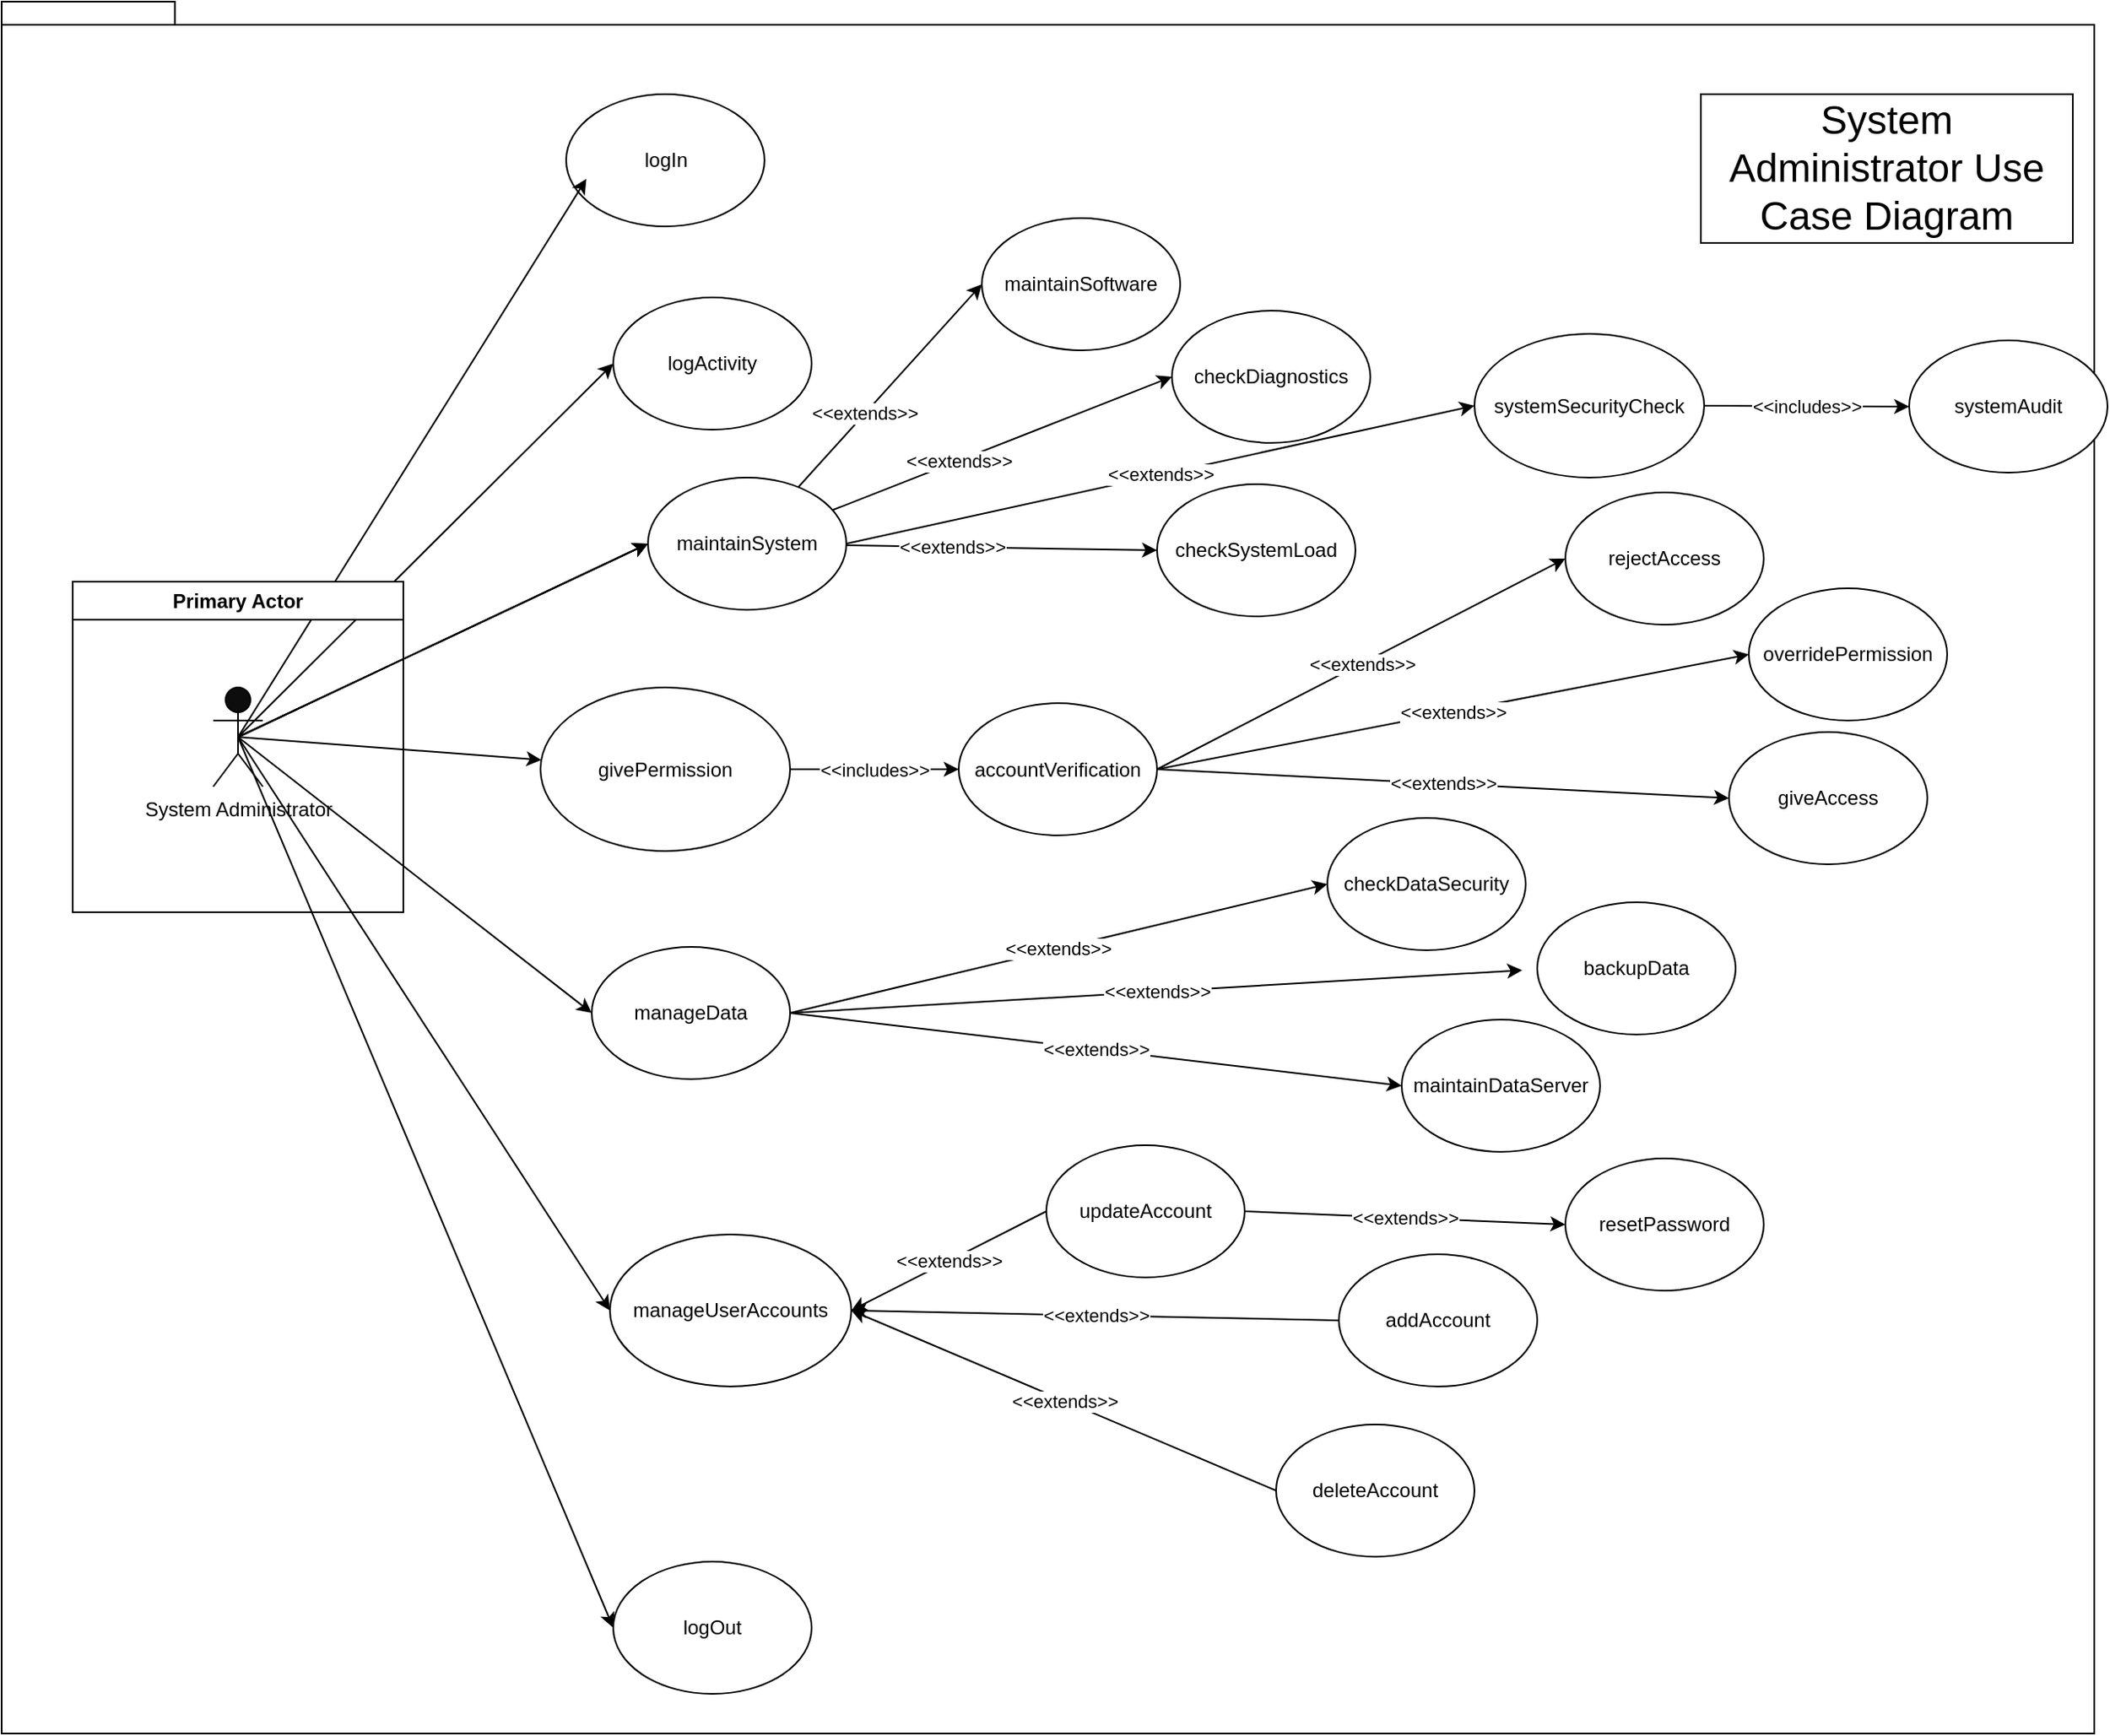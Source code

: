 <mxfile version="24.7.16">
  <diagram name="Page-1" id="twDvhtgVF-Ve9I6iekdA">
    <mxGraphModel dx="3625" dy="1815" grid="0" gridSize="10" guides="1" tooltips="1" connect="1" arrows="1" fold="1" page="0" pageScale="1" pageWidth="850" pageHeight="1100" math="0" shadow="0">
      <root>
        <mxCell id="0" />
        <mxCell id="1" parent="0" />
        <mxCell id="4P_DZhee5pJh1wVSsmIm-3" value="" style="shape=folder;fontStyle=1;spacingTop=10;tabWidth=40;tabHeight=14;tabPosition=left;html=1;whiteSpace=wrap;strokeColor=default;fillColor=default;" parent="1" vertex="1">
          <mxGeometry x="-302" y="-239" width="1266" height="1048" as="geometry" />
        </mxCell>
        <mxCell id="THxBq8Z5EoYOMyfSU2FK-3" value="checkSystemLoad" style="ellipse;whiteSpace=wrap;html=1;strokeColor=default;fillColor=default;" parent="1" vertex="1">
          <mxGeometry x="397" y="53" width="120" height="80" as="geometry" />
        </mxCell>
        <mxCell id="THxBq8Z5EoYOMyfSU2FK-4" value="maintainSoftware" style="ellipse;whiteSpace=wrap;html=1;strokeColor=default;fillColor=default;" parent="1" vertex="1">
          <mxGeometry x="291" y="-108" width="120" height="80" as="geometry" />
        </mxCell>
        <mxCell id="THxBq8Z5EoYOMyfSU2FK-5" value="manageUserAccounts" style="ellipse;whiteSpace=wrap;html=1;strokeColor=default;fillColor=default;" parent="1" vertex="1">
          <mxGeometry x="66" y="507" width="146" height="92" as="geometry" />
        </mxCell>
        <mxCell id="THxBq8Z5EoYOMyfSU2FK-6" value="addAccount" style="ellipse;whiteSpace=wrap;html=1;strokeColor=default;fillColor=default;" parent="1" vertex="1">
          <mxGeometry x="507" y="519" width="120" height="80" as="geometry" />
        </mxCell>
        <mxCell id="THxBq8Z5EoYOMyfSU2FK-7" value="updateAccount" style="ellipse;whiteSpace=wrap;html=1;strokeColor=default;fillColor=default;" parent="1" vertex="1">
          <mxGeometry x="330" y="453" width="120" height="80" as="geometry" />
        </mxCell>
        <mxCell id="THxBq8Z5EoYOMyfSU2FK-8" value="deleteAccount" style="ellipse;whiteSpace=wrap;html=1;strokeColor=default;fillColor=default;" parent="1" vertex="1">
          <mxGeometry x="469" y="622" width="120" height="80" as="geometry" />
        </mxCell>
        <mxCell id="THxBq8Z5EoYOMyfSU2FK-9" value="checkDiagnostics" style="ellipse;whiteSpace=wrap;html=1;strokeColor=default;fillColor=default;" parent="1" vertex="1">
          <mxGeometry x="406" y="-52" width="120" height="80" as="geometry" />
        </mxCell>
        <mxCell id="THxBq8Z5EoYOMyfSU2FK-10" value="manageData" style="ellipse;whiteSpace=wrap;html=1;strokeColor=default;fillColor=default;" parent="1" vertex="1">
          <mxGeometry x="55" y="333" width="120" height="80" as="geometry" />
        </mxCell>
        <mxCell id="THxBq8Z5EoYOMyfSU2FK-11" value="logIn" style="ellipse;whiteSpace=wrap;html=1;strokeColor=default;fillColor=default;" parent="1" vertex="1">
          <mxGeometry x="39.5" y="-183" width="120" height="80" as="geometry" />
        </mxCell>
        <mxCell id="THxBq8Z5EoYOMyfSU2FK-12" value="givePermission" style="ellipse;whiteSpace=wrap;html=1;strokeColor=default;fillColor=default;" parent="1" vertex="1">
          <mxGeometry x="24" y="176" width="151" height="99" as="geometry" />
        </mxCell>
        <mxCell id="THxBq8Z5EoYOMyfSU2FK-20" value="" style="endArrow=classic;html=1;rounded=0;entryX=0.102;entryY=0.641;entryDx=0;entryDy=0;entryPerimeter=0;exitX=0.5;exitY=0.5;exitDx=0;exitDy=0;exitPerimeter=0;strokeColor=default;fillColor=default;" parent="1" source="THxBq8Z5EoYOMyfSU2FK-1" target="THxBq8Z5EoYOMyfSU2FK-11" edge="1">
          <mxGeometry width="50" height="50" relative="1" as="geometry">
            <mxPoint x="617" y="326" as="sourcePoint" />
            <mxPoint x="667" y="276" as="targetPoint" />
          </mxGeometry>
        </mxCell>
        <mxCell id="THxBq8Z5EoYOMyfSU2FK-22" value="&amp;lt;&amp;lt;extends&amp;gt;&amp;gt;" style="endArrow=classic;html=1;rounded=0;exitX=0.5;exitY=0.5;exitDx=0;exitDy=0;exitPerimeter=0;entryX=0;entryY=0.5;entryDx=0;entryDy=0;strokeColor=default;fillColor=default;" parent="1" source="THxBq8Z5EoYOMyfSU2FK-45" target="THxBq8Z5EoYOMyfSU2FK-3" edge="1">
          <mxGeometry width="50" height="50" relative="1" as="geometry">
            <mxPoint x="-92" y="208" as="sourcePoint" />
            <mxPoint x="-42" y="158" as="targetPoint" />
          </mxGeometry>
        </mxCell>
        <mxCell id="THxBq8Z5EoYOMyfSU2FK-24" value="" style="endArrow=classic;html=1;rounded=0;exitX=0.5;exitY=0.5;exitDx=0;exitDy=0;exitPerimeter=0;strokeColor=default;fillColor=default;" parent="1" source="THxBq8Z5EoYOMyfSU2FK-1" target="THxBq8Z5EoYOMyfSU2FK-12" edge="1">
          <mxGeometry width="50" height="50" relative="1" as="geometry">
            <mxPoint x="-143" y="213" as="sourcePoint" />
            <mxPoint x="-82" y="368" as="targetPoint" />
          </mxGeometry>
        </mxCell>
        <mxCell id="THxBq8Z5EoYOMyfSU2FK-26" value="&amp;lt;&amp;lt;extends&amp;gt;&amp;gt;" style="endArrow=classic;html=1;rounded=0;entryX=0;entryY=0.5;entryDx=0;entryDy=0;exitX=0.5;exitY=0.5;exitDx=0;exitDy=0;exitPerimeter=0;strokeColor=default;fillColor=default;" parent="1" source="THxBq8Z5EoYOMyfSU2FK-45" target="THxBq8Z5EoYOMyfSU2FK-4" edge="1">
          <mxGeometry width="50" height="50" relative="1" as="geometry">
            <mxPoint x="-133" y="223" as="sourcePoint" />
            <mxPoint x="-50" y="365" as="targetPoint" />
          </mxGeometry>
        </mxCell>
        <mxCell id="THxBq8Z5EoYOMyfSU2FK-27" value="&amp;lt;&amp;lt;extends&amp;gt;&amp;gt;" style="endArrow=classic;html=1;rounded=0;exitX=0.5;exitY=0.5;exitDx=0;exitDy=0;exitPerimeter=0;entryX=0;entryY=0.5;entryDx=0;entryDy=0;strokeColor=default;fillColor=default;" parent="1" source="THxBq8Z5EoYOMyfSU2FK-45" target="THxBq8Z5EoYOMyfSU2FK-9" edge="1">
          <mxGeometry width="50" height="50" relative="1" as="geometry">
            <mxPoint x="-123" y="233" as="sourcePoint" />
            <mxPoint x="-40" y="375" as="targetPoint" />
          </mxGeometry>
        </mxCell>
        <mxCell id="THxBq8Z5EoYOMyfSU2FK-28" value="" style="endArrow=classic;html=1;rounded=0;exitX=0.5;exitY=0.5;exitDx=0;exitDy=0;exitPerimeter=0;entryX=0;entryY=0.5;entryDx=0;entryDy=0;strokeColor=default;fillColor=default;" parent="1" source="THxBq8Z5EoYOMyfSU2FK-1" target="THxBq8Z5EoYOMyfSU2FK-10" edge="1">
          <mxGeometry width="50" height="50" relative="1" as="geometry">
            <mxPoint x="-113" y="243" as="sourcePoint" />
            <mxPoint x="-30" y="385" as="targetPoint" />
          </mxGeometry>
        </mxCell>
        <mxCell id="THxBq8Z5EoYOMyfSU2FK-29" value="" style="endArrow=classic;html=1;rounded=0;exitX=0.5;exitY=0.5;exitDx=0;exitDy=0;exitPerimeter=0;entryX=0;entryY=0.5;entryDx=0;entryDy=0;strokeColor=default;fillColor=default;" parent="1" source="THxBq8Z5EoYOMyfSU2FK-1" target="THxBq8Z5EoYOMyfSU2FK-5" edge="1">
          <mxGeometry width="50" height="50" relative="1" as="geometry">
            <mxPoint x="-103" y="253" as="sourcePoint" />
            <mxPoint x="-20" y="395" as="targetPoint" />
          </mxGeometry>
        </mxCell>
        <mxCell id="THxBq8Z5EoYOMyfSU2FK-30" value="&amp;lt;&amp;lt;extends&amp;gt;&amp;gt;" style="endArrow=classic;html=1;rounded=0;exitX=0;exitY=0.5;exitDx=0;exitDy=0;entryX=1;entryY=0.5;entryDx=0;entryDy=0;strokeColor=default;fillColor=default;" parent="1" source="THxBq8Z5EoYOMyfSU2FK-7" target="THxBq8Z5EoYOMyfSU2FK-5" edge="1">
          <mxGeometry width="50" height="50" relative="1" as="geometry">
            <mxPoint x="545" y="486" as="sourcePoint" />
            <mxPoint x="595" y="436" as="targetPoint" />
          </mxGeometry>
        </mxCell>
        <mxCell id="THxBq8Z5EoYOMyfSU2FK-31" value="&amp;lt;&amp;lt;extends&amp;gt;&amp;gt;" style="endArrow=classic;html=1;rounded=0;exitX=0;exitY=0.5;exitDx=0;exitDy=0;entryX=1;entryY=0.5;entryDx=0;entryDy=0;strokeColor=default;fillColor=default;" parent="1" source="THxBq8Z5EoYOMyfSU2FK-6" target="THxBq8Z5EoYOMyfSU2FK-5" edge="1">
          <mxGeometry width="50" height="50" relative="1" as="geometry">
            <mxPoint x="313" y="406" as="sourcePoint" />
            <mxPoint x="211" y="493" as="targetPoint" />
          </mxGeometry>
        </mxCell>
        <mxCell id="THxBq8Z5EoYOMyfSU2FK-32" value="&amp;lt;&amp;lt;extends&amp;gt;&amp;gt;" style="endArrow=classic;html=1;rounded=0;exitX=0;exitY=0.5;exitDx=0;exitDy=0;entryX=1;entryY=0.5;entryDx=0;entryDy=0;strokeColor=default;fillColor=default;" parent="1" source="THxBq8Z5EoYOMyfSU2FK-8" target="THxBq8Z5EoYOMyfSU2FK-5" edge="1">
          <mxGeometry width="50" height="50" relative="1" as="geometry">
            <mxPoint x="319" y="552" as="sourcePoint" />
            <mxPoint x="211" y="493" as="targetPoint" />
          </mxGeometry>
        </mxCell>
        <mxCell id="THxBq8Z5EoYOMyfSU2FK-33" value="backupData" style="ellipse;whiteSpace=wrap;html=1;strokeColor=default;fillColor=default;" parent="1" vertex="1">
          <mxGeometry x="627" y="306" width="120" height="80" as="geometry" />
        </mxCell>
        <mxCell id="THxBq8Z5EoYOMyfSU2FK-34" value="maintainDataServer" style="ellipse;whiteSpace=wrap;html=1;strokeColor=default;fillColor=default;" parent="1" vertex="1">
          <mxGeometry x="545" y="377" width="120" height="80" as="geometry" />
        </mxCell>
        <mxCell id="THxBq8Z5EoYOMyfSU2FK-35" value="checkDataSecurity" style="ellipse;whiteSpace=wrap;html=1;strokeColor=default;fillColor=default;" parent="1" vertex="1">
          <mxGeometry x="500" y="255" width="120" height="80" as="geometry" />
        </mxCell>
        <mxCell id="THxBq8Z5EoYOMyfSU2FK-36" value="logOut" style="ellipse;whiteSpace=wrap;html=1;strokeColor=default;fillColor=default;" parent="1" vertex="1">
          <mxGeometry x="68" y="705" width="120" height="80" as="geometry" />
        </mxCell>
        <mxCell id="THxBq8Z5EoYOMyfSU2FK-37" value="accountVerification" style="ellipse;whiteSpace=wrap;html=1;strokeColor=default;fillColor=default;" parent="1" vertex="1">
          <mxGeometry x="277" y="185.5" width="120" height="80" as="geometry" />
        </mxCell>
        <mxCell id="THxBq8Z5EoYOMyfSU2FK-39" value="giveAccess" style="ellipse;whiteSpace=wrap;html=1;strokeColor=default;fillColor=default;" parent="1" vertex="1">
          <mxGeometry x="743" y="203" width="120" height="80" as="geometry" />
        </mxCell>
        <mxCell id="THxBq8Z5EoYOMyfSU2FK-40" value="rejectAccess" style="ellipse;whiteSpace=wrap;html=1;strokeColor=default;fillColor=default;" parent="1" vertex="1">
          <mxGeometry x="644" y="58" width="120" height="80" as="geometry" />
        </mxCell>
        <mxCell id="THxBq8Z5EoYOMyfSU2FK-41" value="&amp;lt;&amp;lt;includes&amp;gt;&amp;gt;" style="endArrow=classic;html=1;rounded=0;exitX=1;exitY=0.5;exitDx=0;exitDy=0;entryX=0;entryY=0.5;entryDx=0;entryDy=0;strokeColor=default;fillColor=default;" parent="1" source="THxBq8Z5EoYOMyfSU2FK-12" target="THxBq8Z5EoYOMyfSU2FK-37" edge="1">
          <mxGeometry width="50" height="50" relative="1" as="geometry">
            <mxPoint x="134" y="195" as="sourcePoint" />
            <mxPoint x="184" y="145" as="targetPoint" />
          </mxGeometry>
        </mxCell>
        <mxCell id="THxBq8Z5EoYOMyfSU2FK-42" value="&amp;lt;&amp;lt;extends&amp;gt;&amp;gt;" style="endArrow=classic;html=1;rounded=0;exitX=1;exitY=0.5;exitDx=0;exitDy=0;entryX=0;entryY=0.5;entryDx=0;entryDy=0;strokeColor=default;fillColor=default;" parent="1" source="THxBq8Z5EoYOMyfSU2FK-37" target="THxBq8Z5EoYOMyfSU2FK-40" edge="1">
          <mxGeometry width="50" height="50" relative="1" as="geometry">
            <mxPoint x="424" y="148" as="sourcePoint" />
            <mxPoint x="474" y="98" as="targetPoint" />
          </mxGeometry>
        </mxCell>
        <mxCell id="THxBq8Z5EoYOMyfSU2FK-43" value="&amp;lt;&amp;lt;extends&amp;gt;&amp;gt;" style="endArrow=classic;html=1;rounded=0;exitX=1;exitY=0.5;exitDx=0;exitDy=0;entryX=0;entryY=0.5;entryDx=0;entryDy=0;strokeColor=default;fillColor=default;" parent="1" source="THxBq8Z5EoYOMyfSU2FK-37" target="THxBq8Z5EoYOMyfSU2FK-39" edge="1">
          <mxGeometry width="50" height="50" relative="1" as="geometry">
            <mxPoint x="384" y="151" as="sourcePoint" />
            <mxPoint x="567" y="95" as="targetPoint" />
          </mxGeometry>
        </mxCell>
        <mxCell id="THxBq8Z5EoYOMyfSU2FK-44" value="" style="endArrow=classic;html=1;rounded=0;entryX=0;entryY=0.5;entryDx=0;entryDy=0;exitX=0.5;exitY=0.5;exitDx=0;exitDy=0;exitPerimeter=0;strokeColor=default;fillColor=default;" parent="1" source="THxBq8Z5EoYOMyfSU2FK-1" target="THxBq8Z5EoYOMyfSU2FK-36" edge="1">
          <mxGeometry width="50" height="50" relative="1" as="geometry">
            <mxPoint x="-216" y="449" as="sourcePoint" />
            <mxPoint x="-166" y="399" as="targetPoint" />
          </mxGeometry>
        </mxCell>
        <mxCell id="THxBq8Z5EoYOMyfSU2FK-46" value="" style="endArrow=classic;html=1;rounded=0;entryX=0;entryY=0.5;entryDx=0;entryDy=0;exitX=0.5;exitY=0.5;exitDx=0;exitDy=0;exitPerimeter=0;strokeColor=default;fillColor=default;" parent="1" source="THxBq8Z5EoYOMyfSU2FK-1" target="THxBq8Z5EoYOMyfSU2FK-45" edge="1">
          <mxGeometry width="50" height="50" relative="1" as="geometry">
            <mxPoint x="-153" y="203" as="sourcePoint" />
            <mxPoint x="285" y="-29" as="targetPoint" />
          </mxGeometry>
        </mxCell>
        <mxCell id="THxBq8Z5EoYOMyfSU2FK-47" value="" style="endArrow=classic;html=1;rounded=0;exitX=0.5;exitY=0.5;exitDx=0;exitDy=0;exitPerimeter=0;entryX=0;entryY=0.5;entryDx=0;entryDy=0;strokeColor=default;fillColor=default;" parent="1" source="THxBq8Z5EoYOMyfSU2FK-1" target="THxBq8Z5EoYOMyfSU2FK-45" edge="1">
          <mxGeometry width="50" height="50" relative="1" as="geometry">
            <mxPoint x="-153" y="203" as="sourcePoint" />
            <mxPoint x="380" y="-10" as="targetPoint" />
          </mxGeometry>
        </mxCell>
        <mxCell id="THxBq8Z5EoYOMyfSU2FK-48" value="" style="endArrow=classic;html=1;rounded=0;exitX=0.5;exitY=0.5;exitDx=0;exitDy=0;exitPerimeter=0;entryX=0;entryY=0.5;entryDx=0;entryDy=0;strokeColor=default;fillColor=default;" parent="1" source="THxBq8Z5EoYOMyfSU2FK-1" target="THxBq8Z5EoYOMyfSU2FK-45" edge="1">
          <mxGeometry width="50" height="50" relative="1" as="geometry">
            <mxPoint x="-153" y="203" as="sourcePoint" />
            <mxPoint x="388" y="33" as="targetPoint" />
          </mxGeometry>
        </mxCell>
        <mxCell id="THxBq8Z5EoYOMyfSU2FK-45" value="maintainSystem" style="ellipse;whiteSpace=wrap;html=1;strokeColor=default;fillColor=default;" parent="1" vertex="1">
          <mxGeometry x="89" y="49" width="120" height="80" as="geometry" />
        </mxCell>
        <mxCell id="THxBq8Z5EoYOMyfSU2FK-49" value="&amp;lt;&amp;lt;extends&amp;gt;&amp;gt;" style="endArrow=classic;html=1;rounded=0;exitX=1;exitY=0.5;exitDx=0;exitDy=0;entryX=-0.076;entryY=0.514;entryDx=0;entryDy=0;entryPerimeter=0;strokeColor=default;fillColor=default;" parent="1" source="THxBq8Z5EoYOMyfSU2FK-10" target="THxBq8Z5EoYOMyfSU2FK-33" edge="1">
          <mxGeometry width="50" height="50" relative="1" as="geometry">
            <mxPoint x="209" y="326" as="sourcePoint" />
            <mxPoint x="259" y="276" as="targetPoint" />
          </mxGeometry>
        </mxCell>
        <mxCell id="THxBq8Z5EoYOMyfSU2FK-50" value="&amp;lt;&amp;lt;extends&amp;gt;&amp;gt;" style="endArrow=classic;html=1;rounded=0;exitX=1;exitY=0.5;exitDx=0;exitDy=0;entryX=0;entryY=0.5;entryDx=0;entryDy=0;strokeColor=default;fillColor=default;" parent="1" source="THxBq8Z5EoYOMyfSU2FK-10" target="THxBq8Z5EoYOMyfSU2FK-34" edge="1">
          <mxGeometry width="50" height="50" relative="1" as="geometry">
            <mxPoint x="233" y="424" as="sourcePoint" />
            <mxPoint x="283" y="374" as="targetPoint" />
          </mxGeometry>
        </mxCell>
        <mxCell id="THxBq8Z5EoYOMyfSU2FK-51" value="&amp;lt;&amp;lt;extends&amp;gt;&amp;gt;" style="endArrow=classic;html=1;rounded=0;exitX=1;exitY=0.5;exitDx=0;exitDy=0;entryX=0;entryY=0.5;entryDx=0;entryDy=0;strokeColor=default;fillColor=default;" parent="1" source="THxBq8Z5EoYOMyfSU2FK-10" target="THxBq8Z5EoYOMyfSU2FK-35" edge="1">
          <mxGeometry width="50" height="50" relative="1" as="geometry">
            <mxPoint x="206" y="314" as="sourcePoint" />
            <mxPoint x="256" y="264" as="targetPoint" />
          </mxGeometry>
        </mxCell>
        <mxCell id="THxBq8Z5EoYOMyfSU2FK-52" value="overridePermission" style="ellipse;whiteSpace=wrap;html=1;strokeColor=default;fillColor=default;" parent="1" vertex="1">
          <mxGeometry x="755" y="116" width="120" height="80" as="geometry" />
        </mxCell>
        <mxCell id="THxBq8Z5EoYOMyfSU2FK-53" value="&amp;lt;&amp;lt;extends&amp;gt;&amp;gt;" style="endArrow=classic;html=1;rounded=0;exitX=1;exitY=0.5;exitDx=0;exitDy=0;entryX=0;entryY=0.5;entryDx=0;entryDy=0;strokeColor=default;fillColor=default;" parent="1" source="THxBq8Z5EoYOMyfSU2FK-37" target="THxBq8Z5EoYOMyfSU2FK-52" edge="1">
          <mxGeometry width="50" height="50" relative="1" as="geometry">
            <mxPoint x="497" y="180" as="sourcePoint" />
            <mxPoint x="547" y="130" as="targetPoint" />
          </mxGeometry>
        </mxCell>
        <mxCell id="THxBq8Z5EoYOMyfSU2FK-57" value="&lt;font style=&quot;font-size: 24px;&quot;&gt;System Administrator Use Case Diagram&lt;/font&gt;" style="text;html=1;align=center;verticalAlign=middle;whiteSpace=wrap;rounded=0;strokeColor=default;fillColor=default;" parent="1" vertex="1">
          <mxGeometry x="726" y="-183" width="225" height="90" as="geometry" />
        </mxCell>
        <mxCell id="THxBq8Z5EoYOMyfSU2FK-62" value="resetPassword" style="ellipse;whiteSpace=wrap;html=1;strokeColor=default;fillColor=default;" parent="1" vertex="1">
          <mxGeometry x="644" y="461" width="120" height="80" as="geometry" />
        </mxCell>
        <mxCell id="THxBq8Z5EoYOMyfSU2FK-63" value="&amp;lt;&amp;lt;extends&amp;gt;&amp;gt;" style="endArrow=classic;html=1;rounded=0;exitX=1;exitY=0.5;exitDx=0;exitDy=0;entryX=0;entryY=0.5;entryDx=0;entryDy=0;strokeColor=default;fillColor=default;" parent="1" source="THxBq8Z5EoYOMyfSU2FK-7" target="THxBq8Z5EoYOMyfSU2FK-62" edge="1">
          <mxGeometry width="50" height="50" relative="1" as="geometry">
            <mxPoint x="235" y="677" as="sourcePoint" />
            <mxPoint x="285" y="627" as="targetPoint" />
          </mxGeometry>
        </mxCell>
        <mxCell id="THxBq8Z5EoYOMyfSU2FK-64" value="systemSecurityCheck" style="ellipse;whiteSpace=wrap;html=1;strokeColor=default;fillColor=default;" parent="1" vertex="1">
          <mxGeometry x="589" y="-38" width="139" height="87" as="geometry" />
        </mxCell>
        <mxCell id="THxBq8Z5EoYOMyfSU2FK-65" value="&amp;lt;&amp;lt;extends&amp;gt;&amp;gt;" style="endArrow=classic;html=1;rounded=0;exitX=1;exitY=0.5;exitDx=0;exitDy=0;entryX=0;entryY=0.5;entryDx=0;entryDy=0;strokeColor=default;fillColor=default;" parent="1" source="THxBq8Z5EoYOMyfSU2FK-45" target="THxBq8Z5EoYOMyfSU2FK-64" edge="1">
          <mxGeometry width="50" height="50" relative="1" as="geometry">
            <mxPoint x="317" y="90" as="sourcePoint" />
            <mxPoint x="367" y="40" as="targetPoint" />
          </mxGeometry>
        </mxCell>
        <mxCell id="THxBq8Z5EoYOMyfSU2FK-66" value="systemAudit" style="ellipse;whiteSpace=wrap;html=1;strokeColor=default;fillColor=default;" parent="1" vertex="1">
          <mxGeometry x="852" y="-34" width="120" height="80" as="geometry" />
        </mxCell>
        <mxCell id="THxBq8Z5EoYOMyfSU2FK-67" value="&amp;lt;&amp;lt;includes&amp;gt;&amp;gt;" style="endArrow=classic;html=1;rounded=0;exitX=1;exitY=0.5;exitDx=0;exitDy=0;entryX=0;entryY=0.5;entryDx=0;entryDy=0;strokeColor=default;fillColor=default;" parent="1" source="THxBq8Z5EoYOMyfSU2FK-64" target="THxBq8Z5EoYOMyfSU2FK-66" edge="1">
          <mxGeometry width="50" height="50" relative="1" as="geometry">
            <mxPoint x="791" y="-42" as="sourcePoint" />
            <mxPoint x="841" y="-92" as="targetPoint" />
          </mxGeometry>
        </mxCell>
        <mxCell id="THxBq8Z5EoYOMyfSU2FK-68" value="logActivity" style="ellipse;whiteSpace=wrap;html=1;strokeColor=default;fillColor=default;" parent="1" vertex="1">
          <mxGeometry x="68" y="-60" width="120" height="80" as="geometry" />
        </mxCell>
        <mxCell id="THxBq8Z5EoYOMyfSU2FK-69" value="" style="endArrow=classic;html=1;rounded=0;entryX=0;entryY=0.5;entryDx=0;entryDy=0;exitX=0.5;exitY=0.5;exitDx=0;exitDy=0;exitPerimeter=0;strokeColor=default;fillColor=default;" parent="1" source="THxBq8Z5EoYOMyfSU2FK-1" target="THxBq8Z5EoYOMyfSU2FK-68" edge="1">
          <mxGeometry width="50" height="50" relative="1" as="geometry">
            <mxPoint x="-63" y="132" as="sourcePoint" />
            <mxPoint x="-13" y="82" as="targetPoint" />
          </mxGeometry>
        </mxCell>
        <mxCell id="WlEXncajSMZhKXmq6oTS-1" value="Primary Actor" style="swimlane;whiteSpace=wrap;html=1;strokeColor=default;fillColor=default;" vertex="1" parent="1">
          <mxGeometry x="-259" y="112" width="200" height="200" as="geometry">
            <mxRectangle x="-259" y="112" width="130" height="26" as="alternateBounds" />
          </mxGeometry>
        </mxCell>
        <mxCell id="THxBq8Z5EoYOMyfSU2FK-1" value="System Administrator&lt;div&gt;&lt;br&gt;&lt;/div&gt;" style="shape=umlActor;verticalLabelPosition=bottom;verticalAlign=top;html=1;outlineConnect=0;strokeColor=default;fillColor=#0D0D0D;" parent="WlEXncajSMZhKXmq6oTS-1" vertex="1">
          <mxGeometry x="85" y="64" width="30" height="60" as="geometry" />
        </mxCell>
      </root>
    </mxGraphModel>
  </diagram>
</mxfile>

